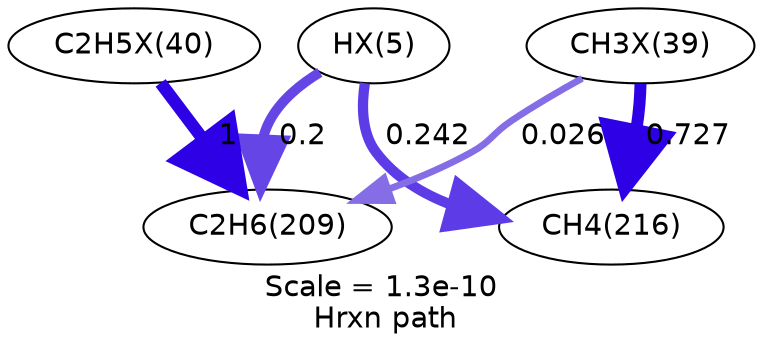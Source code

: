 digraph reaction_paths {
center=1;
s31 -> s15[fontname="Helvetica", style="setlinewidth(4.78)", arrowsize=2.39, color="0.7, 0.7, 0.9"
, label=" 0.2"];
s31 -> s16[fontname="Helvetica", style="setlinewidth(4.93)", arrowsize=2.46, color="0.7, 0.742, 0.9"
, label=" 0.242"];
s34 -> s15[fontname="Helvetica", style="setlinewidth(6)", arrowsize=3, color="0.7, 1.5, 0.9"
, label=" 1"];
s33 -> s15[fontname="Helvetica", style="setlinewidth(3.26)", arrowsize=1.63, color="0.7, 0.526, 0.9"
, label=" 0.0264"];
s33 -> s16[fontname="Helvetica", style="setlinewidth(5.76)", arrowsize=2.88, color="0.7, 1.23, 0.9"
, label=" 0.727"];
s15 [ fontname="Helvetica", label="C2H6(209)"];
s16 [ fontname="Helvetica", label="CH4(216)"];
s31 [ fontname="Helvetica", label="HX(5)"];
s33 [ fontname="Helvetica", label="CH3X(39)"];
s34 [ fontname="Helvetica", label="C2H5X(40)"];
 label = "Scale = 1.3e-10\l Hrxn path";
 fontname = "Helvetica";
}
